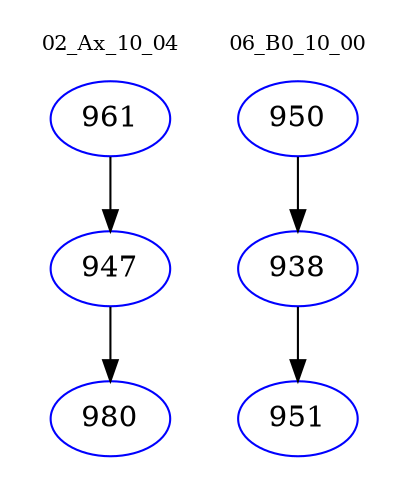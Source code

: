 digraph{
subgraph cluster_0 {
color = white
label = "02_Ax_10_04";
fontsize=10;
T0_961 [label="961", color="blue"]
T0_961 -> T0_947 [color="black"]
T0_947 [label="947", color="blue"]
T0_947 -> T0_980 [color="black"]
T0_980 [label="980", color="blue"]
}
subgraph cluster_1 {
color = white
label = "06_B0_10_00";
fontsize=10;
T1_950 [label="950", color="blue"]
T1_950 -> T1_938 [color="black"]
T1_938 [label="938", color="blue"]
T1_938 -> T1_951 [color="black"]
T1_951 [label="951", color="blue"]
}
}
